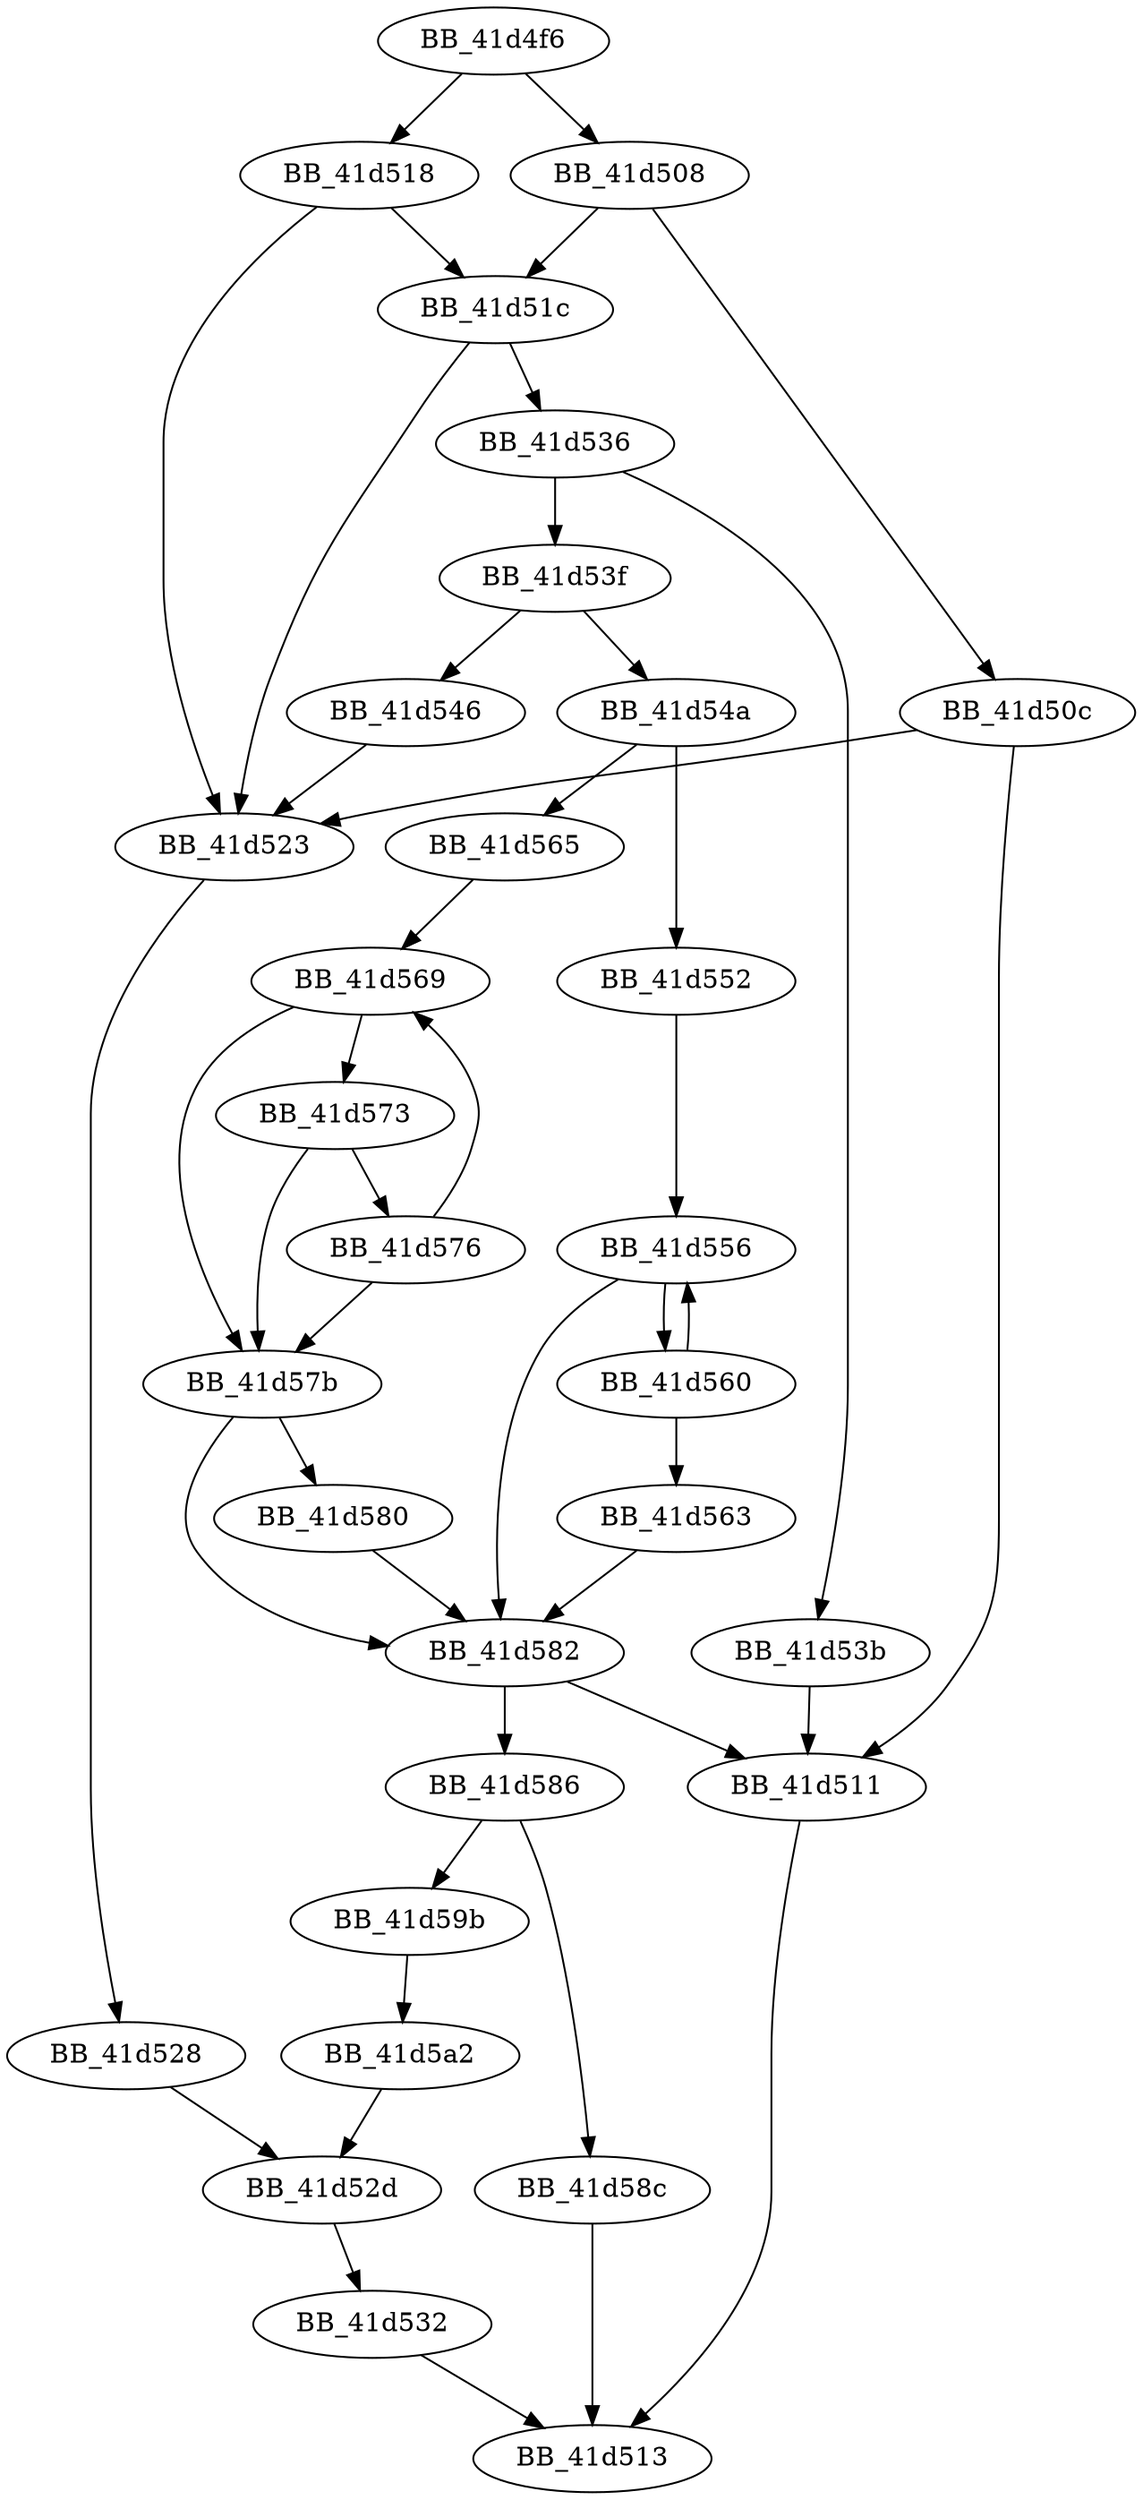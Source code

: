 DiGraph _strncpy_s{
BB_41d4f6->BB_41d508
BB_41d4f6->BB_41d518
BB_41d508->BB_41d50c
BB_41d508->BB_41d51c
BB_41d50c->BB_41d511
BB_41d50c->BB_41d523
BB_41d511->BB_41d513
BB_41d518->BB_41d51c
BB_41d518->BB_41d523
BB_41d51c->BB_41d523
BB_41d51c->BB_41d536
BB_41d523->BB_41d528
BB_41d528->BB_41d52d
BB_41d52d->BB_41d532
BB_41d532->BB_41d513
BB_41d536->BB_41d53b
BB_41d536->BB_41d53f
BB_41d53b->BB_41d511
BB_41d53f->BB_41d546
BB_41d53f->BB_41d54a
BB_41d546->BB_41d523
BB_41d54a->BB_41d552
BB_41d54a->BB_41d565
BB_41d552->BB_41d556
BB_41d556->BB_41d560
BB_41d556->BB_41d582
BB_41d560->BB_41d556
BB_41d560->BB_41d563
BB_41d563->BB_41d582
BB_41d565->BB_41d569
BB_41d569->BB_41d573
BB_41d569->BB_41d57b
BB_41d573->BB_41d576
BB_41d573->BB_41d57b
BB_41d576->BB_41d569
BB_41d576->BB_41d57b
BB_41d57b->BB_41d580
BB_41d57b->BB_41d582
BB_41d580->BB_41d582
BB_41d582->BB_41d511
BB_41d582->BB_41d586
BB_41d586->BB_41d58c
BB_41d586->BB_41d59b
BB_41d58c->BB_41d513
BB_41d59b->BB_41d5a2
BB_41d5a2->BB_41d52d
}
